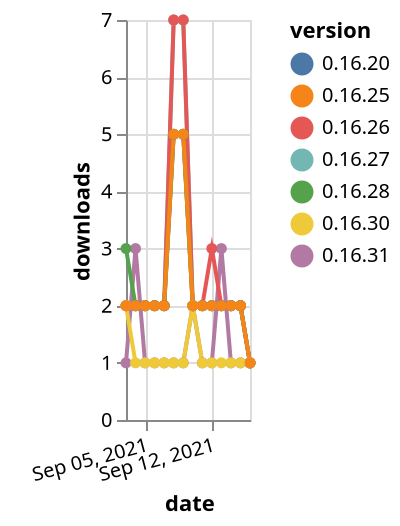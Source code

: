 {"$schema": "https://vega.github.io/schema/vega-lite/v5.json", "description": "A simple bar chart with embedded data.", "data": {"values": [{"date": "2021-09-03", "total": 158, "delta": 1, "version": "0.16.31"}, {"date": "2021-09-04", "total": 161, "delta": 3, "version": "0.16.31"}, {"date": "2021-09-05", "total": 162, "delta": 1, "version": "0.16.31"}, {"date": "2021-09-06", "total": 163, "delta": 1, "version": "0.16.31"}, {"date": "2021-09-07", "total": 164, "delta": 1, "version": "0.16.31"}, {"date": "2021-09-08", "total": 165, "delta": 1, "version": "0.16.31"}, {"date": "2021-09-09", "total": 166, "delta": 1, "version": "0.16.31"}, {"date": "2021-09-10", "total": 168, "delta": 2, "version": "0.16.31"}, {"date": "2021-09-11", "total": 169, "delta": 1, "version": "0.16.31"}, {"date": "2021-09-12", "total": 170, "delta": 1, "version": "0.16.31"}, {"date": "2021-09-13", "total": 173, "delta": 3, "version": "0.16.31"}, {"date": "2021-09-14", "total": 174, "delta": 1, "version": "0.16.31"}, {"date": "2021-09-15", "total": 175, "delta": 1, "version": "0.16.31"}, {"date": "2021-09-16", "total": 176, "delta": 1, "version": "0.16.31"}, {"date": "2021-09-03", "total": 1406, "delta": 2, "version": "0.16.27"}, {"date": "2021-09-04", "total": 1408, "delta": 2, "version": "0.16.27"}, {"date": "2021-09-05", "total": 1410, "delta": 2, "version": "0.16.27"}, {"date": "2021-09-06", "total": 1412, "delta": 2, "version": "0.16.27"}, {"date": "2021-09-07", "total": 1414, "delta": 2, "version": "0.16.27"}, {"date": "2021-09-08", "total": 1421, "delta": 7, "version": "0.16.27"}, {"date": "2021-09-09", "total": 1428, "delta": 7, "version": "0.16.27"}, {"date": "2021-09-10", "total": 1430, "delta": 2, "version": "0.16.27"}, {"date": "2021-09-11", "total": 1432, "delta": 2, "version": "0.16.27"}, {"date": "2021-09-12", "total": 1434, "delta": 2, "version": "0.16.27"}, {"date": "2021-09-13", "total": 1436, "delta": 2, "version": "0.16.27"}, {"date": "2021-09-14", "total": 1438, "delta": 2, "version": "0.16.27"}, {"date": "2021-09-15", "total": 1440, "delta": 2, "version": "0.16.27"}, {"date": "2021-09-16", "total": 1441, "delta": 1, "version": "0.16.27"}, {"date": "2021-09-03", "total": 1633, "delta": 2, "version": "0.16.20"}, {"date": "2021-09-04", "total": 1635, "delta": 2, "version": "0.16.20"}, {"date": "2021-09-05", "total": 1637, "delta": 2, "version": "0.16.20"}, {"date": "2021-09-06", "total": 1639, "delta": 2, "version": "0.16.20"}, {"date": "2021-09-07", "total": 1641, "delta": 2, "version": "0.16.20"}, {"date": "2021-09-08", "total": 1646, "delta": 5, "version": "0.16.20"}, {"date": "2021-09-09", "total": 1651, "delta": 5, "version": "0.16.20"}, {"date": "2021-09-10", "total": 1653, "delta": 2, "version": "0.16.20"}, {"date": "2021-09-11", "total": 1655, "delta": 2, "version": "0.16.20"}, {"date": "2021-09-12", "total": 1657, "delta": 2, "version": "0.16.20"}, {"date": "2021-09-13", "total": 1659, "delta": 2, "version": "0.16.20"}, {"date": "2021-09-14", "total": 1661, "delta": 2, "version": "0.16.20"}, {"date": "2021-09-15", "total": 1663, "delta": 2, "version": "0.16.20"}, {"date": "2021-09-16", "total": 1664, "delta": 1, "version": "0.16.20"}, {"date": "2021-09-03", "total": 1642, "delta": 2, "version": "0.16.26"}, {"date": "2021-09-04", "total": 1644, "delta": 2, "version": "0.16.26"}, {"date": "2021-09-05", "total": 1646, "delta": 2, "version": "0.16.26"}, {"date": "2021-09-06", "total": 1648, "delta": 2, "version": "0.16.26"}, {"date": "2021-09-07", "total": 1650, "delta": 2, "version": "0.16.26"}, {"date": "2021-09-08", "total": 1657, "delta": 7, "version": "0.16.26"}, {"date": "2021-09-09", "total": 1664, "delta": 7, "version": "0.16.26"}, {"date": "2021-09-10", "total": 1666, "delta": 2, "version": "0.16.26"}, {"date": "2021-09-11", "total": 1668, "delta": 2, "version": "0.16.26"}, {"date": "2021-09-12", "total": 1671, "delta": 3, "version": "0.16.26"}, {"date": "2021-09-13", "total": 1673, "delta": 2, "version": "0.16.26"}, {"date": "2021-09-14", "total": 1675, "delta": 2, "version": "0.16.26"}, {"date": "2021-09-15", "total": 1677, "delta": 2, "version": "0.16.26"}, {"date": "2021-09-16", "total": 1678, "delta": 1, "version": "0.16.26"}, {"date": "2021-09-03", "total": 1113, "delta": 3, "version": "0.16.28"}, {"date": "2021-09-04", "total": 1115, "delta": 2, "version": "0.16.28"}, {"date": "2021-09-05", "total": 1117, "delta": 2, "version": "0.16.28"}, {"date": "2021-09-06", "total": 1119, "delta": 2, "version": "0.16.28"}, {"date": "2021-09-07", "total": 1121, "delta": 2, "version": "0.16.28"}, {"date": "2021-09-08", "total": 1126, "delta": 5, "version": "0.16.28"}, {"date": "2021-09-09", "total": 1131, "delta": 5, "version": "0.16.28"}, {"date": "2021-09-10", "total": 1133, "delta": 2, "version": "0.16.28"}, {"date": "2021-09-11", "total": 1135, "delta": 2, "version": "0.16.28"}, {"date": "2021-09-12", "total": 1137, "delta": 2, "version": "0.16.28"}, {"date": "2021-09-13", "total": 1139, "delta": 2, "version": "0.16.28"}, {"date": "2021-09-14", "total": 1141, "delta": 2, "version": "0.16.28"}, {"date": "2021-09-15", "total": 1143, "delta": 2, "version": "0.16.28"}, {"date": "2021-09-16", "total": 1144, "delta": 1, "version": "0.16.28"}, {"date": "2021-09-03", "total": 161, "delta": 2, "version": "0.16.30"}, {"date": "2021-09-04", "total": 162, "delta": 1, "version": "0.16.30"}, {"date": "2021-09-05", "total": 163, "delta": 1, "version": "0.16.30"}, {"date": "2021-09-06", "total": 164, "delta": 1, "version": "0.16.30"}, {"date": "2021-09-07", "total": 165, "delta": 1, "version": "0.16.30"}, {"date": "2021-09-08", "total": 166, "delta": 1, "version": "0.16.30"}, {"date": "2021-09-09", "total": 167, "delta": 1, "version": "0.16.30"}, {"date": "2021-09-10", "total": 169, "delta": 2, "version": "0.16.30"}, {"date": "2021-09-11", "total": 170, "delta": 1, "version": "0.16.30"}, {"date": "2021-09-12", "total": 171, "delta": 1, "version": "0.16.30"}, {"date": "2021-09-13", "total": 172, "delta": 1, "version": "0.16.30"}, {"date": "2021-09-14", "total": 173, "delta": 1, "version": "0.16.30"}, {"date": "2021-09-15", "total": 174, "delta": 1, "version": "0.16.30"}, {"date": "2021-09-16", "total": 175, "delta": 1, "version": "0.16.30"}, {"date": "2021-09-03", "total": 1620, "delta": 2, "version": "0.16.25"}, {"date": "2021-09-04", "total": 1622, "delta": 2, "version": "0.16.25"}, {"date": "2021-09-05", "total": 1624, "delta": 2, "version": "0.16.25"}, {"date": "2021-09-06", "total": 1626, "delta": 2, "version": "0.16.25"}, {"date": "2021-09-07", "total": 1628, "delta": 2, "version": "0.16.25"}, {"date": "2021-09-08", "total": 1633, "delta": 5, "version": "0.16.25"}, {"date": "2021-09-09", "total": 1638, "delta": 5, "version": "0.16.25"}, {"date": "2021-09-10", "total": 1640, "delta": 2, "version": "0.16.25"}, {"date": "2021-09-11", "total": 1642, "delta": 2, "version": "0.16.25"}, {"date": "2021-09-12", "total": 1644, "delta": 2, "version": "0.16.25"}, {"date": "2021-09-13", "total": 1646, "delta": 2, "version": "0.16.25"}, {"date": "2021-09-14", "total": 1648, "delta": 2, "version": "0.16.25"}, {"date": "2021-09-15", "total": 1650, "delta": 2, "version": "0.16.25"}, {"date": "2021-09-16", "total": 1651, "delta": 1, "version": "0.16.25"}]}, "width": "container", "mark": {"type": "line", "point": {"filled": true}}, "encoding": {"x": {"field": "date", "type": "temporal", "timeUnit": "yearmonthdate", "title": "date", "axis": {"labelAngle": -15}}, "y": {"field": "delta", "type": "quantitative", "title": "downloads"}, "color": {"field": "version", "type": "nominal"}, "tooltip": {"field": "delta"}}}